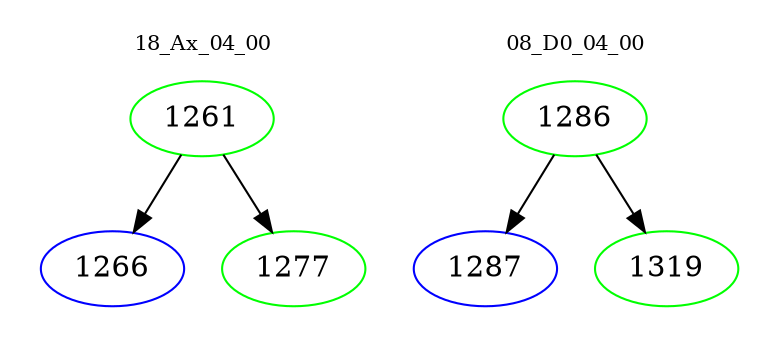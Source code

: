 digraph{
subgraph cluster_0 {
color = white
label = "18_Ax_04_00";
fontsize=10;
T0_1261 [label="1261", color="green"]
T0_1261 -> T0_1266 [color="black"]
T0_1266 [label="1266", color="blue"]
T0_1261 -> T0_1277 [color="black"]
T0_1277 [label="1277", color="green"]
}
subgraph cluster_1 {
color = white
label = "08_D0_04_00";
fontsize=10;
T1_1286 [label="1286", color="green"]
T1_1286 -> T1_1287 [color="black"]
T1_1287 [label="1287", color="blue"]
T1_1286 -> T1_1319 [color="black"]
T1_1319 [label="1319", color="green"]
}
}
